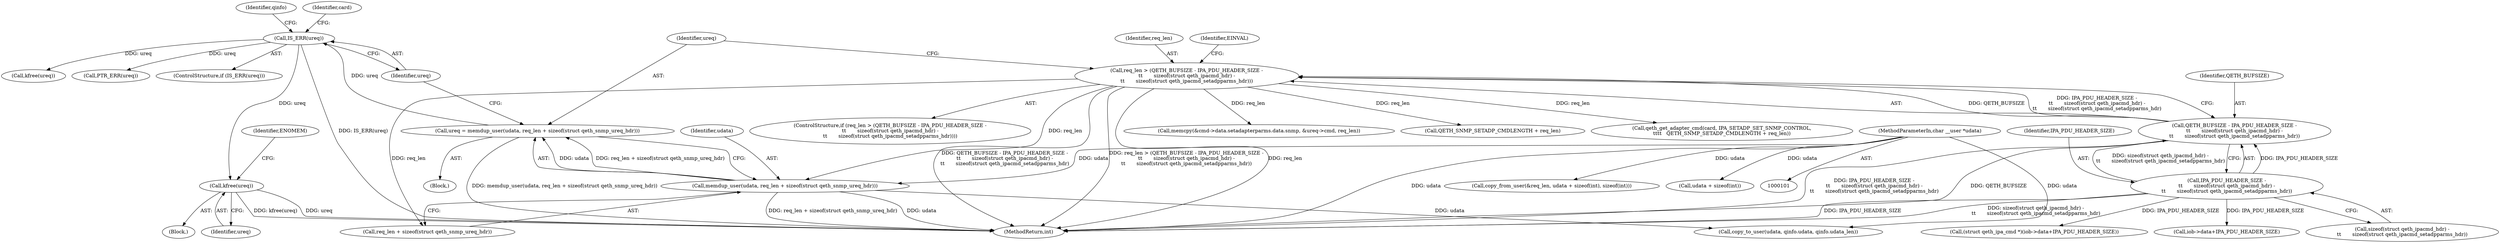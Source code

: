 digraph "0_linux_6fb392b1a63ae36c31f62bc3fc8630b49d602b62@API" {
"1000214" [label="(Call,kfree(ureq))"];
"1000180" [label="(Call,IS_ERR(ureq))"];
"1000171" [label="(Call,ureq = memdup_user(udata, req_len + sizeof(struct qeth_snmp_ureq_hdr)))"];
"1000173" [label="(Call,memdup_user(udata, req_len + sizeof(struct qeth_snmp_ureq_hdr)))"];
"1000103" [label="(MethodParameterIn,char __user *udata)"];
"1000157" [label="(Call,req_len > (QETH_BUFSIZE - IPA_PDU_HEADER_SIZE -\n\t\t       sizeof(struct qeth_ipacmd_hdr) -\n\t\t       sizeof(struct qeth_ipacmd_setadpparms_hdr)))"];
"1000159" [label="(Call,QETH_BUFSIZE - IPA_PDU_HEADER_SIZE -\n\t\t       sizeof(struct qeth_ipacmd_hdr) -\n\t\t       sizeof(struct qeth_ipacmd_setadpparms_hdr))"];
"1000161" [label="(Call,IPA_PDU_HEADER_SIZE -\n\t\t       sizeof(struct qeth_ipacmd_hdr) -\n\t\t       sizeof(struct qeth_ipacmd_setadpparms_hdr))"];
"1000192" [label="(Identifier,qinfo)"];
"1000242" [label="(Call,memcpy(&cmd->data.setadapterparms.data.snmp, &ureq->cmd, req_len))"];
"1000302" [label="(MethodReturn,int)"];
"1000172" [label="(Identifier,ureq)"];
"1000235" [label="(Call,(struct qeth_ipa_cmd *)(iob->data+IPA_PDU_HEADER_SIZE))"];
"1000161" [label="(Call,IPA_PDU_HEADER_SIZE -\n\t\t       sizeof(struct qeth_ipacmd_hdr) -\n\t\t       sizeof(struct qeth_ipacmd_setadpparms_hdr))"];
"1000237" [label="(Call,iob->data+IPA_PDU_HEADER_SIZE)"];
"1000170" [label="(Identifier,EINVAL)"];
"1000282" [label="(Call,copy_to_user(udata, qinfo.udata, qinfo.udata_len))"];
"1000175" [label="(Call,req_len + sizeof(struct qeth_snmp_ureq_hdr))"];
"1000163" [label="(Call,sizeof(struct qeth_ipacmd_hdr) -\n\t\t       sizeof(struct qeth_ipacmd_setadpparms_hdr))"];
"1000144" [label="(Call,copy_from_user(&req_len, udata + sizeof(int), sizeof(int)))"];
"1000218" [label="(Identifier,ENOMEM)"];
"1000162" [label="(Identifier,IPA_PDU_HEADER_SIZE)"];
"1000147" [label="(Call,udata + sizeof(int))"];
"1000230" [label="(Call,QETH_SNMP_SETADP_CMDLENGTH + req_len)"];
"1000181" [label="(Identifier,ureq)"];
"1000180" [label="(Call,IS_ERR(ureq))"];
"1000294" [label="(Call,kfree(ureq))"];
"1000159" [label="(Call,QETH_BUFSIZE - IPA_PDU_HEADER_SIZE -\n\t\t       sizeof(struct qeth_ipacmd_hdr) -\n\t\t       sizeof(struct qeth_ipacmd_setadpparms_hdr))"];
"1000184" [label="(Identifier,card)"];
"1000214" [label="(Call,kfree(ureq))"];
"1000174" [label="(Identifier,udata)"];
"1000227" [label="(Call,qeth_get_adapter_cmd(card, IPA_SETADP_SET_SNMP_CONTROL,\n\t\t\t\t   QETH_SNMP_SETADP_CMDLENGTH + req_len))"];
"1000157" [label="(Call,req_len > (QETH_BUFSIZE - IPA_PDU_HEADER_SIZE -\n\t\t       sizeof(struct qeth_ipacmd_hdr) -\n\t\t       sizeof(struct qeth_ipacmd_setadpparms_hdr)))"];
"1000188" [label="(Call,PTR_ERR(ureq))"];
"1000158" [label="(Identifier,req_len)"];
"1000171" [label="(Call,ureq = memdup_user(udata, req_len + sizeof(struct qeth_snmp_ureq_hdr)))"];
"1000213" [label="(Block,)"];
"1000173" [label="(Call,memdup_user(udata, req_len + sizeof(struct qeth_snmp_ureq_hdr)))"];
"1000156" [label="(ControlStructure,if (req_len > (QETH_BUFSIZE - IPA_PDU_HEADER_SIZE -\n\t\t       sizeof(struct qeth_ipacmd_hdr) -\n\t\t       sizeof(struct qeth_ipacmd_setadpparms_hdr))))"];
"1000215" [label="(Identifier,ureq)"];
"1000179" [label="(ControlStructure,if (IS_ERR(ureq)))"];
"1000104" [label="(Block,)"];
"1000160" [label="(Identifier,QETH_BUFSIZE)"];
"1000103" [label="(MethodParameterIn,char __user *udata)"];
"1000214" -> "1000213"  [label="AST: "];
"1000214" -> "1000215"  [label="CFG: "];
"1000215" -> "1000214"  [label="AST: "];
"1000218" -> "1000214"  [label="CFG: "];
"1000214" -> "1000302"  [label="DDG: kfree(ureq)"];
"1000214" -> "1000302"  [label="DDG: ureq"];
"1000180" -> "1000214"  [label="DDG: ureq"];
"1000180" -> "1000179"  [label="AST: "];
"1000180" -> "1000181"  [label="CFG: "];
"1000181" -> "1000180"  [label="AST: "];
"1000184" -> "1000180"  [label="CFG: "];
"1000192" -> "1000180"  [label="CFG: "];
"1000180" -> "1000302"  [label="DDG: IS_ERR(ureq)"];
"1000171" -> "1000180"  [label="DDG: ureq"];
"1000180" -> "1000188"  [label="DDG: ureq"];
"1000180" -> "1000294"  [label="DDG: ureq"];
"1000171" -> "1000104"  [label="AST: "];
"1000171" -> "1000173"  [label="CFG: "];
"1000172" -> "1000171"  [label="AST: "];
"1000173" -> "1000171"  [label="AST: "];
"1000181" -> "1000171"  [label="CFG: "];
"1000171" -> "1000302"  [label="DDG: memdup_user(udata, req_len + sizeof(struct qeth_snmp_ureq_hdr))"];
"1000173" -> "1000171"  [label="DDG: udata"];
"1000173" -> "1000171"  [label="DDG: req_len + sizeof(struct qeth_snmp_ureq_hdr)"];
"1000173" -> "1000175"  [label="CFG: "];
"1000174" -> "1000173"  [label="AST: "];
"1000175" -> "1000173"  [label="AST: "];
"1000173" -> "1000302"  [label="DDG: udata"];
"1000173" -> "1000302"  [label="DDG: req_len + sizeof(struct qeth_snmp_ureq_hdr)"];
"1000103" -> "1000173"  [label="DDG: udata"];
"1000157" -> "1000173"  [label="DDG: req_len"];
"1000173" -> "1000282"  [label="DDG: udata"];
"1000103" -> "1000101"  [label="AST: "];
"1000103" -> "1000302"  [label="DDG: udata"];
"1000103" -> "1000144"  [label="DDG: udata"];
"1000103" -> "1000147"  [label="DDG: udata"];
"1000103" -> "1000282"  [label="DDG: udata"];
"1000157" -> "1000156"  [label="AST: "];
"1000157" -> "1000159"  [label="CFG: "];
"1000158" -> "1000157"  [label="AST: "];
"1000159" -> "1000157"  [label="AST: "];
"1000170" -> "1000157"  [label="CFG: "];
"1000172" -> "1000157"  [label="CFG: "];
"1000157" -> "1000302"  [label="DDG: QETH_BUFSIZE - IPA_PDU_HEADER_SIZE -\n\t\t       sizeof(struct qeth_ipacmd_hdr) -\n\t\t       sizeof(struct qeth_ipacmd_setadpparms_hdr)"];
"1000157" -> "1000302"  [label="DDG: req_len > (QETH_BUFSIZE - IPA_PDU_HEADER_SIZE -\n\t\t       sizeof(struct qeth_ipacmd_hdr) -\n\t\t       sizeof(struct qeth_ipacmd_setadpparms_hdr))"];
"1000157" -> "1000302"  [label="DDG: req_len"];
"1000159" -> "1000157"  [label="DDG: QETH_BUFSIZE"];
"1000159" -> "1000157"  [label="DDG: IPA_PDU_HEADER_SIZE -\n\t\t       sizeof(struct qeth_ipacmd_hdr) -\n\t\t       sizeof(struct qeth_ipacmd_setadpparms_hdr)"];
"1000157" -> "1000175"  [label="DDG: req_len"];
"1000157" -> "1000227"  [label="DDG: req_len"];
"1000157" -> "1000230"  [label="DDG: req_len"];
"1000157" -> "1000242"  [label="DDG: req_len"];
"1000159" -> "1000161"  [label="CFG: "];
"1000160" -> "1000159"  [label="AST: "];
"1000161" -> "1000159"  [label="AST: "];
"1000159" -> "1000302"  [label="DDG: QETH_BUFSIZE"];
"1000159" -> "1000302"  [label="DDG: IPA_PDU_HEADER_SIZE -\n\t\t       sizeof(struct qeth_ipacmd_hdr) -\n\t\t       sizeof(struct qeth_ipacmd_setadpparms_hdr)"];
"1000161" -> "1000159"  [label="DDG: IPA_PDU_HEADER_SIZE"];
"1000161" -> "1000159"  [label="DDG: sizeof(struct qeth_ipacmd_hdr) -\n\t\t       sizeof(struct qeth_ipacmd_setadpparms_hdr)"];
"1000161" -> "1000163"  [label="CFG: "];
"1000162" -> "1000161"  [label="AST: "];
"1000163" -> "1000161"  [label="AST: "];
"1000161" -> "1000302"  [label="DDG: sizeof(struct qeth_ipacmd_hdr) -\n\t\t       sizeof(struct qeth_ipacmd_setadpparms_hdr)"];
"1000161" -> "1000302"  [label="DDG: IPA_PDU_HEADER_SIZE"];
"1000161" -> "1000235"  [label="DDG: IPA_PDU_HEADER_SIZE"];
"1000161" -> "1000237"  [label="DDG: IPA_PDU_HEADER_SIZE"];
}
